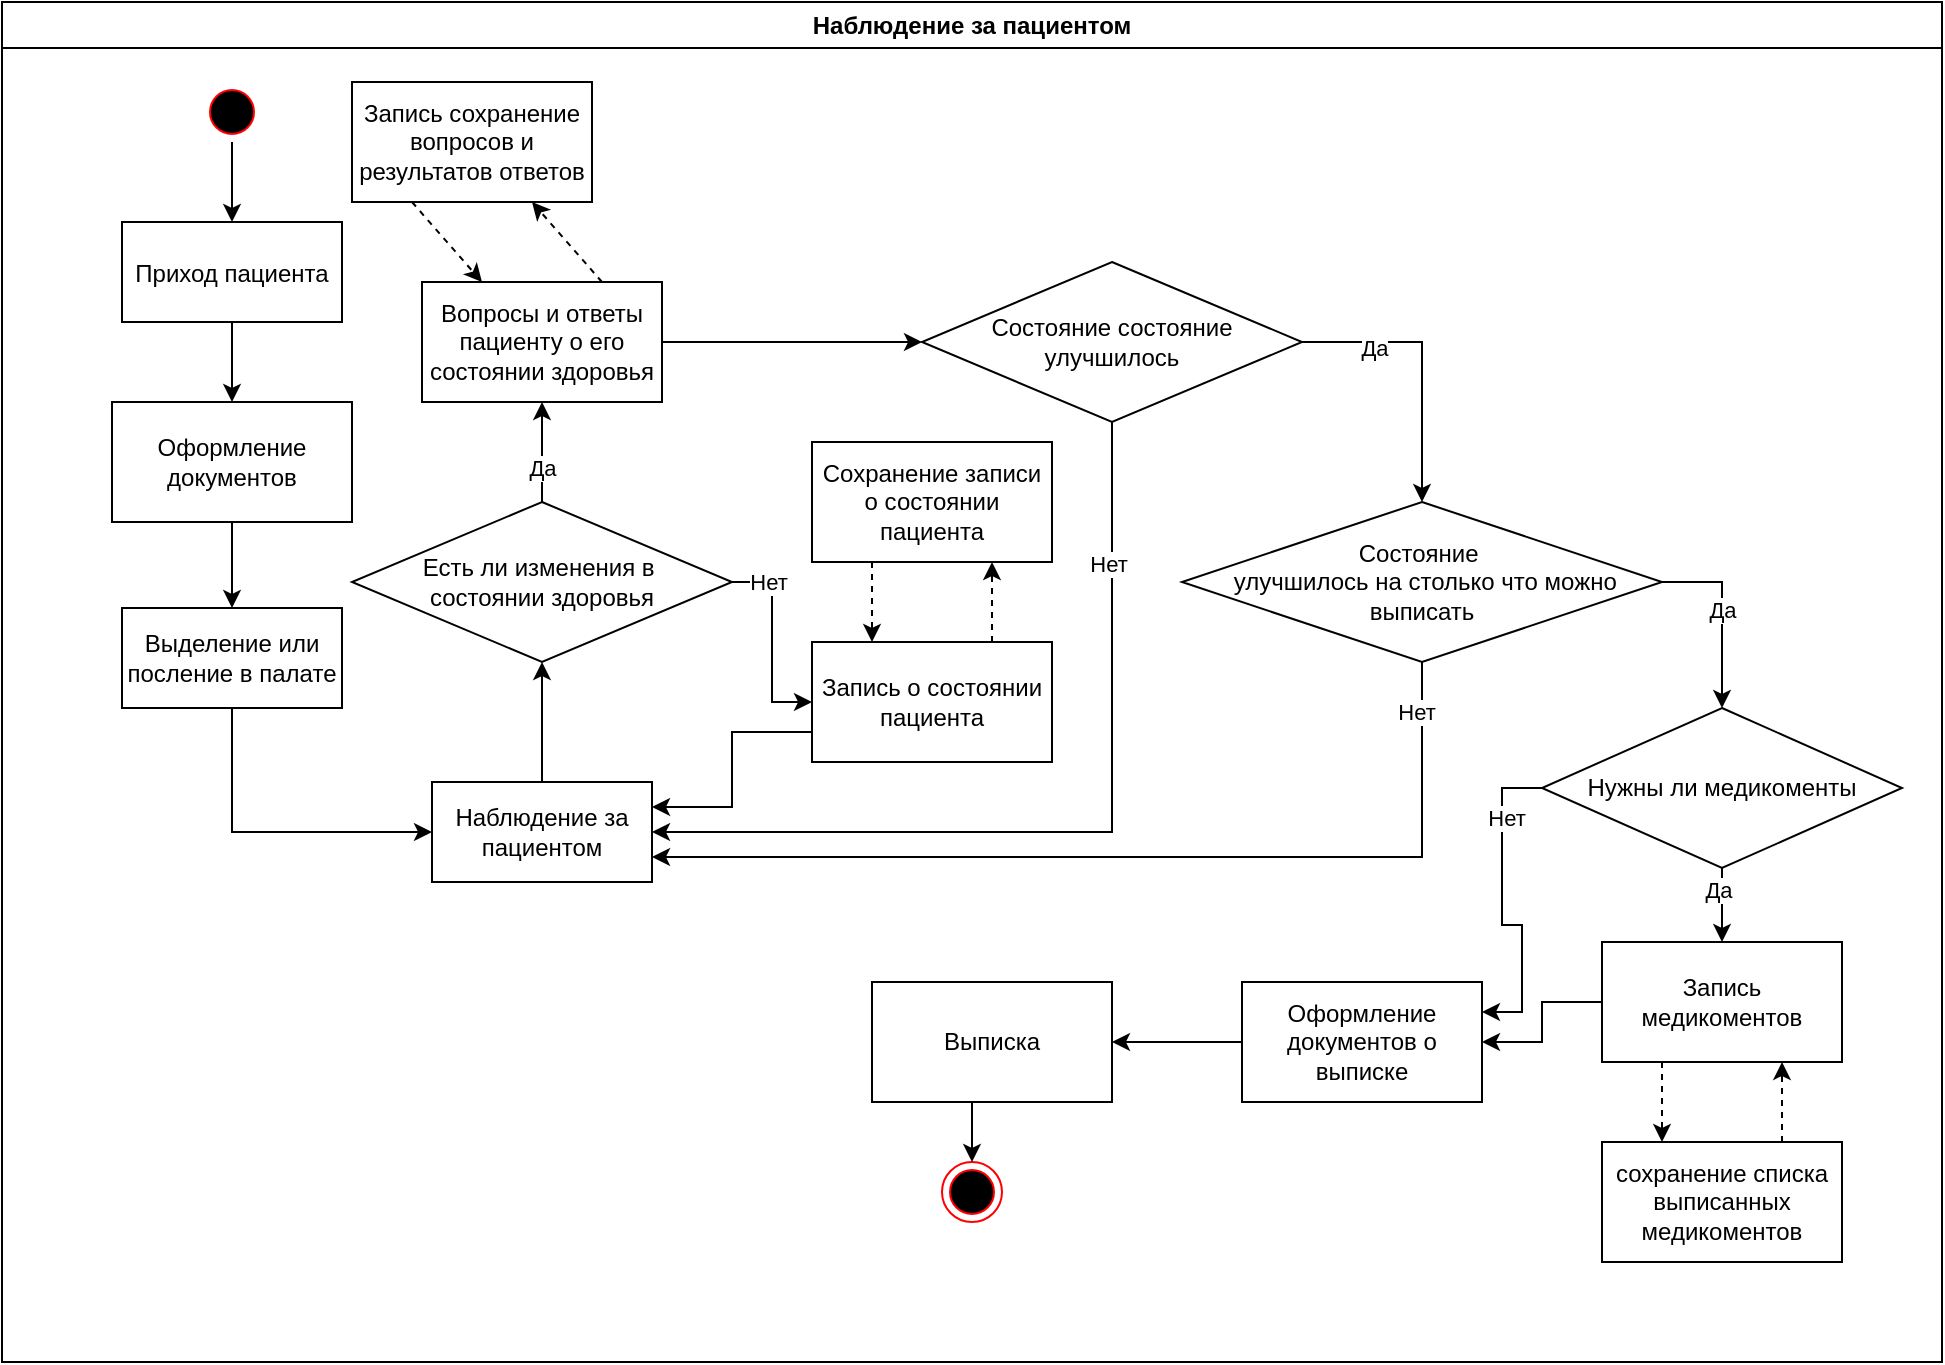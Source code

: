 <mxfile version="24.1.0" type="device">
  <diagram name="Page-1" id="e7e014a7-5840-1c2e-5031-d8a46d1fe8dd">
    <mxGraphModel dx="1434" dy="844" grid="1" gridSize="10" guides="1" tooltips="1" connect="1" arrows="1" fold="1" page="1" pageScale="1" pageWidth="1169" pageHeight="826" background="none" math="0" shadow="0">
      <root>
        <mxCell id="0" />
        <mxCell id="1" parent="0" />
        <mxCell id="2" value="Наблюдение за пациентом" style="swimlane;whiteSpace=wrap" parent="1" vertex="1">
          <mxGeometry x="40" y="60" width="970" height="680" as="geometry" />
        </mxCell>
        <mxCell id="Uqyelw6KVCxdMRrDc3QY-46" style="edgeStyle=orthogonalEdgeStyle;rounded=0;orthogonalLoop=1;jettySize=auto;html=1;exitX=0.5;exitY=1;exitDx=0;exitDy=0;entryX=0.5;entryY=0;entryDx=0;entryDy=0;" edge="1" parent="2" source="5" target="7">
          <mxGeometry relative="1" as="geometry" />
        </mxCell>
        <mxCell id="5" value="" style="ellipse;shape=startState;fillColor=#000000;strokeColor=#ff0000;" parent="2" vertex="1">
          <mxGeometry x="100" y="40" width="30" height="30" as="geometry" />
        </mxCell>
        <mxCell id="Uqyelw6KVCxdMRrDc3QY-52" style="edgeStyle=orthogonalEdgeStyle;rounded=0;orthogonalLoop=1;jettySize=auto;html=1;exitX=0.5;exitY=1;exitDx=0;exitDy=0;entryX=0.5;entryY=0;entryDx=0;entryDy=0;" edge="1" parent="2" source="7" target="Uqyelw6KVCxdMRrDc3QY-51">
          <mxGeometry relative="1" as="geometry" />
        </mxCell>
        <mxCell id="7" value="Приход пациента" style="" parent="2" vertex="1">
          <mxGeometry x="60" y="110" width="110" height="50" as="geometry" />
        </mxCell>
        <mxCell id="Uqyelw6KVCxdMRrDc3QY-41" value="" style="ellipse;shape=endState;fillColor=#000000;strokeColor=#ff0000" vertex="1" parent="2">
          <mxGeometry x="470" y="580" width="30" height="30" as="geometry" />
        </mxCell>
        <mxCell id="Uqyelw6KVCxdMRrDc3QY-54" style="edgeStyle=orthogonalEdgeStyle;rounded=0;orthogonalLoop=1;jettySize=auto;html=1;exitX=0.5;exitY=1;exitDx=0;exitDy=0;entryX=0;entryY=0.5;entryDx=0;entryDy=0;" edge="1" parent="2" source="Uqyelw6KVCxdMRrDc3QY-44" target="Uqyelw6KVCxdMRrDc3QY-47">
          <mxGeometry relative="1" as="geometry" />
        </mxCell>
        <mxCell id="Uqyelw6KVCxdMRrDc3QY-44" value="Выделение или посление в палате" style="html=1;whiteSpace=wrap;" vertex="1" parent="2">
          <mxGeometry x="60" y="303" width="110" height="50" as="geometry" />
        </mxCell>
        <mxCell id="Uqyelw6KVCxdMRrDc3QY-55" style="edgeStyle=orthogonalEdgeStyle;rounded=0;orthogonalLoop=1;jettySize=auto;html=1;exitX=0.5;exitY=0;exitDx=0;exitDy=0;entryX=0.5;entryY=1;entryDx=0;entryDy=0;" edge="1" parent="2" source="Uqyelw6KVCxdMRrDc3QY-47" target="Uqyelw6KVCxdMRrDc3QY-49">
          <mxGeometry relative="1" as="geometry" />
        </mxCell>
        <mxCell id="Uqyelw6KVCxdMRrDc3QY-47" value="Наблюдение за пациентом" style="html=1;whiteSpace=wrap;" vertex="1" parent="2">
          <mxGeometry x="215" y="390" width="110" height="50" as="geometry" />
        </mxCell>
        <mxCell id="Uqyelw6KVCxdMRrDc3QY-57" style="edgeStyle=orthogonalEdgeStyle;rounded=0;orthogonalLoop=1;jettySize=auto;html=1;exitX=0.5;exitY=0;exitDx=0;exitDy=0;entryX=0.5;entryY=1;entryDx=0;entryDy=0;" edge="1" parent="2" source="Uqyelw6KVCxdMRrDc3QY-49" target="Uqyelw6KVCxdMRrDc3QY-56">
          <mxGeometry relative="1" as="geometry" />
        </mxCell>
        <mxCell id="Uqyelw6KVCxdMRrDc3QY-68" value="Да" style="edgeLabel;html=1;align=center;verticalAlign=middle;resizable=0;points=[];" vertex="1" connectable="0" parent="Uqyelw6KVCxdMRrDc3QY-57">
          <mxGeometry x="-0.32" relative="1" as="geometry">
            <mxPoint as="offset" />
          </mxGeometry>
        </mxCell>
        <mxCell id="Uqyelw6KVCxdMRrDc3QY-69" style="edgeStyle=orthogonalEdgeStyle;rounded=0;orthogonalLoop=1;jettySize=auto;html=1;exitX=1;exitY=0.5;exitDx=0;exitDy=0;entryX=0;entryY=0.5;entryDx=0;entryDy=0;" edge="1" parent="2" source="Uqyelw6KVCxdMRrDc3QY-49" target="Uqyelw6KVCxdMRrDc3QY-84">
          <mxGeometry relative="1" as="geometry" />
        </mxCell>
        <mxCell id="Uqyelw6KVCxdMRrDc3QY-70" value="Нет" style="edgeLabel;html=1;align=center;verticalAlign=middle;resizable=0;points=[];" vertex="1" connectable="0" parent="Uqyelw6KVCxdMRrDc3QY-69">
          <mxGeometry x="-0.636" relative="1" as="geometry">
            <mxPoint as="offset" />
          </mxGeometry>
        </mxCell>
        <mxCell id="Uqyelw6KVCxdMRrDc3QY-49" value="Есть ли изменения в&amp;nbsp;&lt;div&gt;состоянии здоровья&lt;/div&gt;" style="rhombus;whiteSpace=wrap;html=1;" vertex="1" parent="2">
          <mxGeometry x="175" y="250" width="190" height="80" as="geometry" />
        </mxCell>
        <mxCell id="Uqyelw6KVCxdMRrDc3QY-53" style="edgeStyle=orthogonalEdgeStyle;rounded=0;orthogonalLoop=1;jettySize=auto;html=1;exitX=0.5;exitY=1;exitDx=0;exitDy=0;entryX=0.5;entryY=0;entryDx=0;entryDy=0;" edge="1" parent="2" source="Uqyelw6KVCxdMRrDc3QY-51" target="Uqyelw6KVCxdMRrDc3QY-44">
          <mxGeometry relative="1" as="geometry" />
        </mxCell>
        <mxCell id="Uqyelw6KVCxdMRrDc3QY-51" value="Оформление документов" style="rounded=0;whiteSpace=wrap;html=1;" vertex="1" parent="2">
          <mxGeometry x="55" y="200" width="120" height="60" as="geometry" />
        </mxCell>
        <mxCell id="Uqyelw6KVCxdMRrDc3QY-59" style="edgeStyle=orthogonalEdgeStyle;rounded=0;orthogonalLoop=1;jettySize=auto;html=1;exitX=1;exitY=0.5;exitDx=0;exitDy=0;entryX=0;entryY=0.5;entryDx=0;entryDy=0;" edge="1" parent="2" source="Uqyelw6KVCxdMRrDc3QY-56" target="Uqyelw6KVCxdMRrDc3QY-58">
          <mxGeometry relative="1" as="geometry" />
        </mxCell>
        <mxCell id="Uqyelw6KVCxdMRrDc3QY-62" style="rounded=0;orthogonalLoop=1;jettySize=auto;html=1;exitX=0.75;exitY=0;exitDx=0;exitDy=0;entryX=0.75;entryY=1;entryDx=0;entryDy=0;dashed=1;" edge="1" parent="2" source="Uqyelw6KVCxdMRrDc3QY-56" target="Uqyelw6KVCxdMRrDc3QY-60">
          <mxGeometry relative="1" as="geometry" />
        </mxCell>
        <mxCell id="Uqyelw6KVCxdMRrDc3QY-56" value="Вопросы и ответы пациенту о его состоянии здоровья" style="rounded=0;whiteSpace=wrap;html=1;" vertex="1" parent="2">
          <mxGeometry x="210" y="140" width="120" height="60" as="geometry" />
        </mxCell>
        <mxCell id="Uqyelw6KVCxdMRrDc3QY-64" style="edgeStyle=orthogonalEdgeStyle;rounded=0;orthogonalLoop=1;jettySize=auto;html=1;exitX=1;exitY=0.5;exitDx=0;exitDy=0;entryX=0.5;entryY=0;entryDx=0;entryDy=0;" edge="1" parent="2" source="Uqyelw6KVCxdMRrDc3QY-58" target="Uqyelw6KVCxdMRrDc3QY-63">
          <mxGeometry relative="1" as="geometry" />
        </mxCell>
        <mxCell id="Uqyelw6KVCxdMRrDc3QY-65" value="Да" style="edgeLabel;html=1;align=center;verticalAlign=middle;resizable=0;points=[];" vertex="1" connectable="0" parent="Uqyelw6KVCxdMRrDc3QY-64">
          <mxGeometry x="-0.487" y="-3" relative="1" as="geometry">
            <mxPoint as="offset" />
          </mxGeometry>
        </mxCell>
        <mxCell id="Uqyelw6KVCxdMRrDc3QY-66" style="edgeStyle=orthogonalEdgeStyle;rounded=0;orthogonalLoop=1;jettySize=auto;html=1;exitX=0.5;exitY=1;exitDx=0;exitDy=0;entryX=1;entryY=0.5;entryDx=0;entryDy=0;" edge="1" parent="2" source="Uqyelw6KVCxdMRrDc3QY-58" target="Uqyelw6KVCxdMRrDc3QY-47">
          <mxGeometry relative="1" as="geometry" />
        </mxCell>
        <mxCell id="Uqyelw6KVCxdMRrDc3QY-67" value="Нет" style="edgeLabel;html=1;align=center;verticalAlign=middle;resizable=0;points=[];" vertex="1" connectable="0" parent="Uqyelw6KVCxdMRrDc3QY-66">
          <mxGeometry x="-0.674" y="-2" relative="1" as="geometry">
            <mxPoint as="offset" />
          </mxGeometry>
        </mxCell>
        <mxCell id="Uqyelw6KVCxdMRrDc3QY-58" value="Состояние состояние улучшилось" style="rhombus;whiteSpace=wrap;html=1;" vertex="1" parent="2">
          <mxGeometry x="460" y="130" width="190" height="80" as="geometry" />
        </mxCell>
        <mxCell id="Uqyelw6KVCxdMRrDc3QY-61" style="rounded=0;orthogonalLoop=1;jettySize=auto;html=1;exitX=0.25;exitY=1;exitDx=0;exitDy=0;entryX=0.25;entryY=0;entryDx=0;entryDy=0;dashed=1;" edge="1" parent="2" source="Uqyelw6KVCxdMRrDc3QY-60" target="Uqyelw6KVCxdMRrDc3QY-56">
          <mxGeometry relative="1" as="geometry" />
        </mxCell>
        <mxCell id="Uqyelw6KVCxdMRrDc3QY-60" value="Запись сохранение вопросов и результатов ответов" style="rounded=0;whiteSpace=wrap;html=1;" vertex="1" parent="2">
          <mxGeometry x="175" y="40" width="120" height="60" as="geometry" />
        </mxCell>
        <mxCell id="Uqyelw6KVCxdMRrDc3QY-73" style="edgeStyle=orthogonalEdgeStyle;rounded=0;orthogonalLoop=1;jettySize=auto;html=1;exitX=1;exitY=0.5;exitDx=0;exitDy=0;entryX=0.5;entryY=0;entryDx=0;entryDy=0;" edge="1" parent="2" source="Uqyelw6KVCxdMRrDc3QY-63" target="Uqyelw6KVCxdMRrDc3QY-72">
          <mxGeometry relative="1" as="geometry" />
        </mxCell>
        <mxCell id="Uqyelw6KVCxdMRrDc3QY-91" value="Да" style="edgeLabel;html=1;align=center;verticalAlign=middle;resizable=0;points=[];" vertex="1" connectable="0" parent="Uqyelw6KVCxdMRrDc3QY-73">
          <mxGeometry x="-0.054" relative="1" as="geometry">
            <mxPoint as="offset" />
          </mxGeometry>
        </mxCell>
        <mxCell id="Uqyelw6KVCxdMRrDc3QY-92" style="edgeStyle=orthogonalEdgeStyle;rounded=0;orthogonalLoop=1;jettySize=auto;html=1;exitX=0.5;exitY=1;exitDx=0;exitDy=0;entryX=1;entryY=0.75;entryDx=0;entryDy=0;" edge="1" parent="2" source="Uqyelw6KVCxdMRrDc3QY-63" target="Uqyelw6KVCxdMRrDc3QY-47">
          <mxGeometry relative="1" as="geometry" />
        </mxCell>
        <mxCell id="Uqyelw6KVCxdMRrDc3QY-93" value="Нет" style="edgeLabel;html=1;align=center;verticalAlign=middle;resizable=0;points=[];" vertex="1" connectable="0" parent="Uqyelw6KVCxdMRrDc3QY-92">
          <mxGeometry x="-0.896" y="-3" relative="1" as="geometry">
            <mxPoint as="offset" />
          </mxGeometry>
        </mxCell>
        <mxCell id="Uqyelw6KVCxdMRrDc3QY-63" value="Состояние&amp;nbsp;&lt;div&gt;&amp;nbsp;улучшилось на столько что можно выписать&lt;/div&gt;" style="rhombus;whiteSpace=wrap;html=1;" vertex="1" parent="2">
          <mxGeometry x="590" y="250" width="240" height="80" as="geometry" />
        </mxCell>
        <mxCell id="Uqyelw6KVCxdMRrDc3QY-76" style="edgeStyle=orthogonalEdgeStyle;rounded=0;orthogonalLoop=1;jettySize=auto;html=1;exitX=0.5;exitY=1;exitDx=0;exitDy=0;entryX=0.5;entryY=0;entryDx=0;entryDy=0;" edge="1" parent="2" source="Uqyelw6KVCxdMRrDc3QY-72" target="Uqyelw6KVCxdMRrDc3QY-74">
          <mxGeometry relative="1" as="geometry" />
        </mxCell>
        <mxCell id="Uqyelw6KVCxdMRrDc3QY-94" value="Да" style="edgeLabel;html=1;align=center;verticalAlign=middle;resizable=0;points=[];" vertex="1" connectable="0" parent="Uqyelw6KVCxdMRrDc3QY-76">
          <mxGeometry x="-0.405" y="-2" relative="1" as="geometry">
            <mxPoint as="offset" />
          </mxGeometry>
        </mxCell>
        <mxCell id="Uqyelw6KVCxdMRrDc3QY-95" style="edgeStyle=orthogonalEdgeStyle;rounded=0;orthogonalLoop=1;jettySize=auto;html=1;exitX=0;exitY=0.5;exitDx=0;exitDy=0;entryX=1;entryY=0.25;entryDx=0;entryDy=0;" edge="1" parent="2" source="Uqyelw6KVCxdMRrDc3QY-72" target="Uqyelw6KVCxdMRrDc3QY-82">
          <mxGeometry relative="1" as="geometry" />
        </mxCell>
        <mxCell id="Uqyelw6KVCxdMRrDc3QY-96" value="Нет" style="edgeLabel;html=1;align=center;verticalAlign=middle;resizable=0;points=[];" vertex="1" connectable="0" parent="Uqyelw6KVCxdMRrDc3QY-95">
          <mxGeometry x="-0.568" y="2" relative="1" as="geometry">
            <mxPoint as="offset" />
          </mxGeometry>
        </mxCell>
        <mxCell id="Uqyelw6KVCxdMRrDc3QY-72" value="Нужны ли медикоменты" style="rhombus;whiteSpace=wrap;html=1;" vertex="1" parent="2">
          <mxGeometry x="770" y="353" width="180" height="80" as="geometry" />
        </mxCell>
        <mxCell id="Uqyelw6KVCxdMRrDc3QY-77" style="edgeStyle=orthogonalEdgeStyle;rounded=0;orthogonalLoop=1;jettySize=auto;html=1;exitX=0.25;exitY=1;exitDx=0;exitDy=0;entryX=0.25;entryY=0;entryDx=0;entryDy=0;dashed=1;" edge="1" parent="2" source="Uqyelw6KVCxdMRrDc3QY-74" target="Uqyelw6KVCxdMRrDc3QY-75">
          <mxGeometry relative="1" as="geometry" />
        </mxCell>
        <mxCell id="Uqyelw6KVCxdMRrDc3QY-88" style="edgeStyle=orthogonalEdgeStyle;rounded=0;orthogonalLoop=1;jettySize=auto;html=1;exitX=0;exitY=0.5;exitDx=0;exitDy=0;entryX=1;entryY=0.5;entryDx=0;entryDy=0;" edge="1" parent="2" source="Uqyelw6KVCxdMRrDc3QY-74" target="Uqyelw6KVCxdMRrDc3QY-82">
          <mxGeometry relative="1" as="geometry" />
        </mxCell>
        <mxCell id="Uqyelw6KVCxdMRrDc3QY-74" value="Запись медикоментов" style="rounded=0;whiteSpace=wrap;html=1;" vertex="1" parent="2">
          <mxGeometry x="800" y="470" width="120" height="60" as="geometry" />
        </mxCell>
        <mxCell id="Uqyelw6KVCxdMRrDc3QY-79" style="edgeStyle=orthogonalEdgeStyle;rounded=0;orthogonalLoop=1;jettySize=auto;html=1;exitX=0.75;exitY=0;exitDx=0;exitDy=0;entryX=0.75;entryY=1;entryDx=0;entryDy=0;dashed=1;" edge="1" parent="2" source="Uqyelw6KVCxdMRrDc3QY-75" target="Uqyelw6KVCxdMRrDc3QY-74">
          <mxGeometry relative="1" as="geometry" />
        </mxCell>
        <mxCell id="Uqyelw6KVCxdMRrDc3QY-75" value="сохранение списка выписанных медикоментов" style="rounded=0;whiteSpace=wrap;html=1;" vertex="1" parent="2">
          <mxGeometry x="800" y="570" width="120" height="60" as="geometry" />
        </mxCell>
        <mxCell id="Uqyelw6KVCxdMRrDc3QY-90" style="edgeStyle=orthogonalEdgeStyle;rounded=0;orthogonalLoop=1;jettySize=auto;html=1;exitX=0.5;exitY=1;exitDx=0;exitDy=0;entryX=0.5;entryY=0;entryDx=0;entryDy=0;" edge="1" parent="2" source="Uqyelw6KVCxdMRrDc3QY-81" target="Uqyelw6KVCxdMRrDc3QY-41">
          <mxGeometry relative="1" as="geometry" />
        </mxCell>
        <mxCell id="Uqyelw6KVCxdMRrDc3QY-81" value="Выписка" style="rounded=0;whiteSpace=wrap;html=1;" vertex="1" parent="2">
          <mxGeometry x="435" y="490" width="120" height="60" as="geometry" />
        </mxCell>
        <mxCell id="Uqyelw6KVCxdMRrDc3QY-89" style="edgeStyle=orthogonalEdgeStyle;rounded=0;orthogonalLoop=1;jettySize=auto;html=1;exitX=0;exitY=0.5;exitDx=0;exitDy=0;entryX=1;entryY=0.5;entryDx=0;entryDy=0;" edge="1" parent="2" source="Uqyelw6KVCxdMRrDc3QY-82" target="Uqyelw6KVCxdMRrDc3QY-81">
          <mxGeometry relative="1" as="geometry" />
        </mxCell>
        <mxCell id="Uqyelw6KVCxdMRrDc3QY-82" value="Оформление документов о выписке" style="rounded=0;whiteSpace=wrap;html=1;" vertex="1" parent="2">
          <mxGeometry x="620" y="490" width="120" height="60" as="geometry" />
        </mxCell>
        <mxCell id="Uqyelw6KVCxdMRrDc3QY-83" style="rounded=0;orthogonalLoop=1;jettySize=auto;html=1;exitX=0.75;exitY=0;exitDx=0;exitDy=0;entryX=0.75;entryY=1;entryDx=0;entryDy=0;dashed=1;" edge="1" parent="2" source="Uqyelw6KVCxdMRrDc3QY-84" target="Uqyelw6KVCxdMRrDc3QY-86">
          <mxGeometry relative="1" as="geometry" />
        </mxCell>
        <mxCell id="Uqyelw6KVCxdMRrDc3QY-87" style="edgeStyle=orthogonalEdgeStyle;rounded=0;orthogonalLoop=1;jettySize=auto;html=1;exitX=0;exitY=0.75;exitDx=0;exitDy=0;entryX=1;entryY=0.25;entryDx=0;entryDy=0;" edge="1" parent="2" source="Uqyelw6KVCxdMRrDc3QY-84" target="Uqyelw6KVCxdMRrDc3QY-47">
          <mxGeometry relative="1" as="geometry" />
        </mxCell>
        <mxCell id="Uqyelw6KVCxdMRrDc3QY-84" value="Запись о состоянии пациента" style="rounded=0;whiteSpace=wrap;html=1;" vertex="1" parent="2">
          <mxGeometry x="405" y="320" width="120" height="60" as="geometry" />
        </mxCell>
        <mxCell id="Uqyelw6KVCxdMRrDc3QY-85" style="rounded=0;orthogonalLoop=1;jettySize=auto;html=1;exitX=0.25;exitY=1;exitDx=0;exitDy=0;entryX=0.25;entryY=0;entryDx=0;entryDy=0;dashed=1;" edge="1" parent="2" source="Uqyelw6KVCxdMRrDc3QY-86" target="Uqyelw6KVCxdMRrDc3QY-84">
          <mxGeometry relative="1" as="geometry" />
        </mxCell>
        <mxCell id="Uqyelw6KVCxdMRrDc3QY-86" value="Сохранение записи о состоянии пациента" style="rounded=0;whiteSpace=wrap;html=1;" vertex="1" parent="2">
          <mxGeometry x="405" y="220" width="120" height="60" as="geometry" />
        </mxCell>
      </root>
    </mxGraphModel>
  </diagram>
</mxfile>
